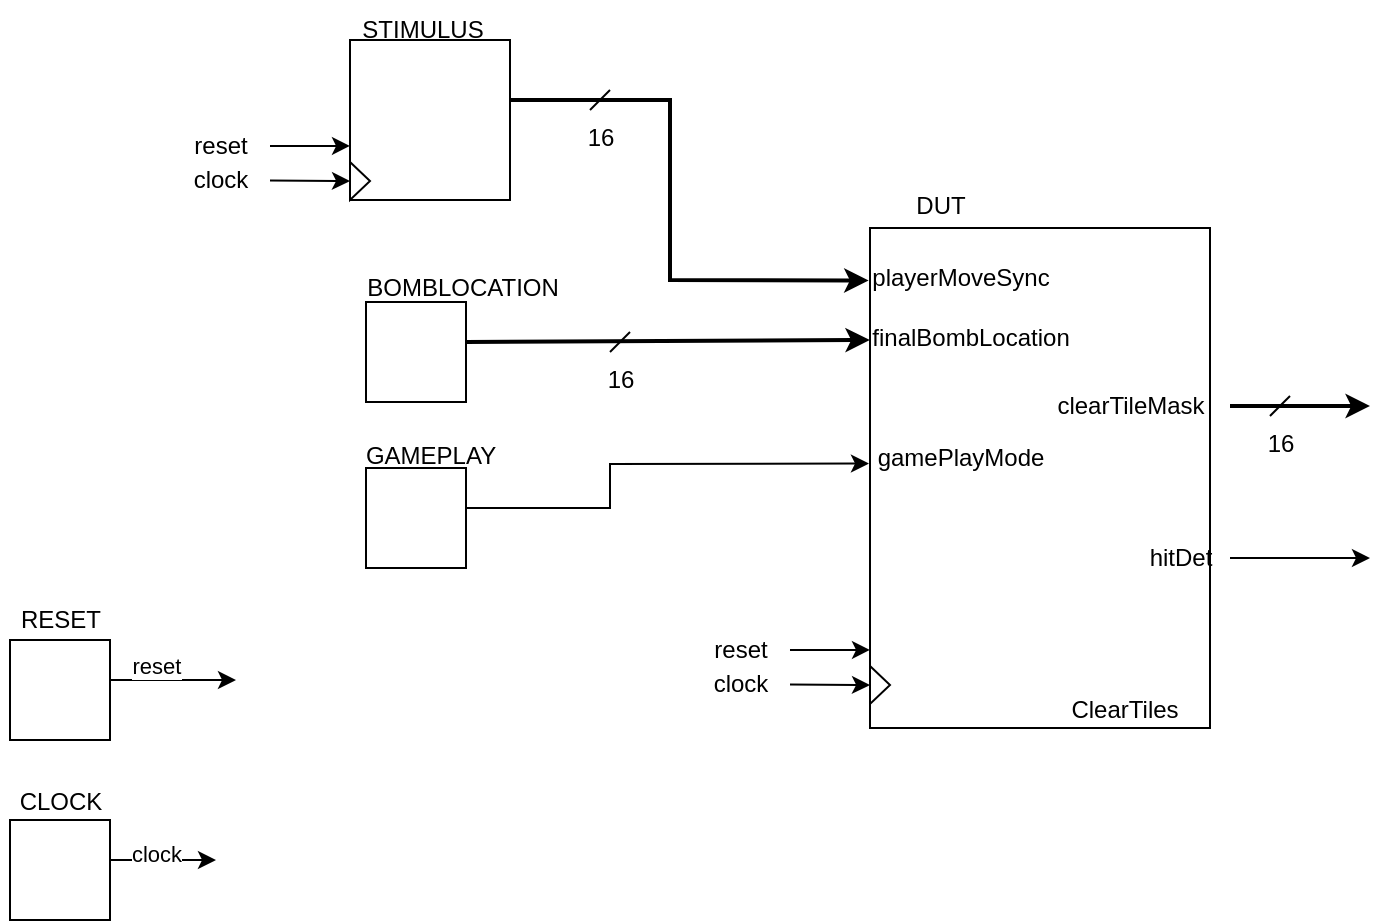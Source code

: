 <mxfile>
    <diagram id="yQEEpM5XhERdsmotUKzd" name="Page-1">
        <mxGraphModel dx="1086" dy="779" grid="1" gridSize="10" guides="1" tooltips="1" connect="1" arrows="1" fold="1" page="1" pageScale="1" pageWidth="1169" pageHeight="827" math="0" shadow="0">
            <root>
                <mxCell id="0"/>
                <mxCell id="1" parent="0"/>
                <mxCell id="22" style="edgeStyle=none;html=1;exitX=0;exitY=0;exitDx=50;exitDy=20;exitPerimeter=0;entryX=0.083;entryY=0.533;entryDx=0;entryDy=0;entryPerimeter=0;strokeWidth=2;" edge="1" parent="1" source="2" target="15">
                    <mxGeometry relative="1" as="geometry"/>
                </mxCell>
                <mxCell id="2" value="" style="externalPins=0;recursiveResize=0;shadow=0;dashed=0;align=center;html=1;strokeWidth=1;shape=mxgraph.rtl.abstract.entity;container=1;collapsible=0;kind=sequential;drawPins=0;left=3;right=2;bottom=0;top=0;" vertex="1" parent="1">
                    <mxGeometry x="425" y="334" width="50" height="50" as="geometry"/>
                </mxCell>
                <mxCell id="3" value="" style="externalPins=0;recursiveResize=0;shadow=0;dashed=0;align=center;html=1;strokeWidth=1;shape=mxgraph.rtl.abstract.entity;container=1;collapsible=0;kind=sequential;drawPins=0;left=3;right=2;bottom=0;top=0;" vertex="1" parent="1">
                    <mxGeometry x="677" y="297" width="170" height="250" as="geometry"/>
                </mxCell>
                <mxCell id="15" value="finalBombLocation" style="text;html=1;align=center;verticalAlign=middle;resizable=0;points=[];autosize=1;strokeColor=none;fillColor=none;" vertex="1" parent="3">
                    <mxGeometry x="-10" y="40" width="120" height="30" as="geometry"/>
                </mxCell>
                <mxCell id="16" value="playerMoveSync" style="text;html=1;align=center;verticalAlign=middle;resizable=0;points=[];autosize=1;strokeColor=none;fillColor=none;" vertex="1" parent="3">
                    <mxGeometry x="-10" y="10" width="110" height="30" as="geometry"/>
                </mxCell>
                <mxCell id="17" value="gamePlayMode" style="text;html=1;align=center;verticalAlign=middle;resizable=0;points=[];autosize=1;strokeColor=none;fillColor=none;" vertex="1" parent="3">
                    <mxGeometry x="-10" y="100" width="110" height="30" as="geometry"/>
                </mxCell>
                <mxCell id="18" value="clearTileMask" style="text;html=1;align=center;verticalAlign=middle;resizable=0;points=[];autosize=1;strokeColor=none;fillColor=none;" vertex="1" parent="3">
                    <mxGeometry x="80" y="74" width="100" height="30" as="geometry"/>
                </mxCell>
                <mxCell id="19" value="hitDet" style="text;html=1;align=center;verticalAlign=middle;resizable=0;points=[];autosize=1;strokeColor=none;fillColor=none;" vertex="1" parent="3">
                    <mxGeometry x="130" y="150" width="50" height="30" as="geometry"/>
                </mxCell>
                <mxCell id="20" value="ClearTiles" style="text;html=1;align=center;verticalAlign=middle;resizable=0;points=[];autosize=1;strokeColor=none;fillColor=none;" vertex="1" parent="3">
                    <mxGeometry x="87" y="226" width="80" height="30" as="geometry"/>
                </mxCell>
                <mxCell id="42" style="edgeStyle=none;rounded=0;html=1;exitX=0;exitY=0;exitDx=50;exitDy=20;exitPerimeter=0;strokeWidth=1;" edge="1" parent="1" source="4">
                    <mxGeometry relative="1" as="geometry">
                        <mxPoint x="360" y="523" as="targetPoint"/>
                    </mxGeometry>
                </mxCell>
                <mxCell id="43" value="reset" style="edgeLabel;html=1;align=center;verticalAlign=middle;resizable=0;points=[];" vertex="1" connectable="0" parent="42">
                    <mxGeometry x="-0.566" y="-1" relative="1" as="geometry">
                        <mxPoint x="9" y="-8" as="offset"/>
                    </mxGeometry>
                </mxCell>
                <mxCell id="4" value="" style="externalPins=0;recursiveResize=0;shadow=0;dashed=0;align=center;html=1;strokeWidth=1;shape=mxgraph.rtl.abstract.entity;container=1;collapsible=0;kind=sequential;drawPins=0;left=3;right=2;bottom=0;top=0;" vertex="1" parent="1">
                    <mxGeometry x="247" y="503" width="50" height="50" as="geometry"/>
                </mxCell>
                <mxCell id="25" style="edgeStyle=none;rounded=0;html=1;exitX=0;exitY=0;exitDx=80;exitDy=30;exitPerimeter=0;entryX=-0.004;entryY=0.105;entryDx=0;entryDy=0;entryPerimeter=0;strokeWidth=2;" edge="1" parent="1" source="5" target="3">
                    <mxGeometry relative="1" as="geometry">
                        <Array as="points">
                            <mxPoint x="577" y="233"/>
                            <mxPoint x="577" y="323"/>
                        </Array>
                    </mxGeometry>
                </mxCell>
                <mxCell id="5" value="" style="externalPins=0;recursiveResize=0;shadow=0;dashed=0;align=center;html=1;strokeWidth=1;shape=mxgraph.rtl.abstract.entity;container=1;collapsible=0;kind=sequential;drawPins=0;left=3;right=2;bottom=0;top=0;" vertex="1" parent="1">
                    <mxGeometry x="417" y="203" width="80" height="80" as="geometry"/>
                </mxCell>
                <mxCell id="26" value="" style="triangle;whiteSpace=wrap;html=1;" vertex="1" parent="5">
                    <mxGeometry y="61" width="10" height="19" as="geometry"/>
                </mxCell>
                <mxCell id="44" style="edgeStyle=none;rounded=0;html=1;exitX=0;exitY=0;exitDx=50;exitDy=20;exitPerimeter=0;strokeWidth=1;" edge="1" parent="1" source="7">
                    <mxGeometry relative="1" as="geometry">
                        <mxPoint x="350" y="613" as="targetPoint"/>
                    </mxGeometry>
                </mxCell>
                <mxCell id="45" value="clock" style="edgeLabel;html=1;align=center;verticalAlign=middle;resizable=0;points=[];" vertex="1" connectable="0" parent="44">
                    <mxGeometry x="0.296" y="-1" relative="1" as="geometry">
                        <mxPoint x="-12" y="-4" as="offset"/>
                    </mxGeometry>
                </mxCell>
                <mxCell id="7" value="" style="externalPins=0;recursiveResize=0;shadow=0;dashed=0;align=center;html=1;strokeWidth=1;shape=mxgraph.rtl.abstract.entity;container=1;collapsible=0;kind=sequential;drawPins=0;left=3;right=2;bottom=0;top=0;" vertex="1" parent="1">
                    <mxGeometry x="247" y="593" width="50" height="50" as="geometry"/>
                </mxCell>
                <mxCell id="8" value="RESET" style="text;html=1;align=center;verticalAlign=middle;resizable=0;points=[];autosize=1;strokeColor=none;fillColor=none;" vertex="1" parent="1">
                    <mxGeometry x="242" y="478" width="60" height="30" as="geometry"/>
                </mxCell>
                <mxCell id="9" value="CLOCK" style="text;html=1;align=center;verticalAlign=middle;resizable=0;points=[];autosize=1;strokeColor=none;fillColor=none;" vertex="1" parent="1">
                    <mxGeometry x="242" y="569" width="60" height="30" as="geometry"/>
                </mxCell>
                <mxCell id="10" value="BOMBLOCATION" style="text;html=1;align=center;verticalAlign=middle;resizable=0;points=[];autosize=1;strokeColor=none;fillColor=none;" vertex="1" parent="1">
                    <mxGeometry x="413" y="312" width="120" height="30" as="geometry"/>
                </mxCell>
                <mxCell id="23" style="edgeStyle=none;html=1;exitX=0;exitY=0;exitDx=50;exitDy=20;exitPerimeter=0;strokeWidth=1;entryX=-0.003;entryY=0.471;entryDx=0;entryDy=0;entryPerimeter=0;rounded=0;" edge="1" parent="1" source="11" target="3">
                    <mxGeometry relative="1" as="geometry">
                        <Array as="points">
                            <mxPoint x="547" y="437"/>
                            <mxPoint x="547" y="415"/>
                        </Array>
                    </mxGeometry>
                </mxCell>
                <mxCell id="11" value="" style="externalPins=0;recursiveResize=0;shadow=0;dashed=0;align=center;html=1;strokeWidth=1;shape=mxgraph.rtl.abstract.entity;container=1;collapsible=0;kind=sequential;drawPins=0;left=3;right=2;bottom=0;top=0;" vertex="1" parent="1">
                    <mxGeometry x="425" y="417" width="50" height="50" as="geometry"/>
                </mxCell>
                <mxCell id="12" value="GAMEPLAY" style="text;html=1;align=center;verticalAlign=middle;resizable=0;points=[];autosize=1;strokeColor=none;fillColor=none;" vertex="1" parent="1">
                    <mxGeometry x="412" y="396" width="90" height="30" as="geometry"/>
                </mxCell>
                <mxCell id="21" value="DUT" style="text;html=1;align=center;verticalAlign=middle;resizable=0;points=[];autosize=1;strokeColor=none;fillColor=none;" vertex="1" parent="1">
                    <mxGeometry x="687" y="271" width="50" height="30" as="geometry"/>
                </mxCell>
                <mxCell id="24" value="STIMULUS" style="text;html=1;align=center;verticalAlign=middle;resizable=0;points=[];autosize=1;strokeColor=none;fillColor=none;" vertex="1" parent="1">
                    <mxGeometry x="413" y="183" width="80" height="30" as="geometry"/>
                </mxCell>
                <mxCell id="29" style="edgeStyle=none;rounded=0;html=1;entryX=0;entryY=0.5;entryDx=0;entryDy=0;strokeWidth=1;" edge="1" parent="1" source="28" target="26">
                    <mxGeometry relative="1" as="geometry"/>
                </mxCell>
                <mxCell id="28" value="clock" style="text;html=1;align=center;verticalAlign=middle;resizable=0;points=[];autosize=1;strokeColor=none;fillColor=none;" vertex="1" parent="1">
                    <mxGeometry x="327" y="258" width="50" height="30" as="geometry"/>
                </mxCell>
                <mxCell id="31" style="edgeStyle=none;rounded=0;html=1;entryX=0;entryY=0.662;entryDx=0;entryDy=0;entryPerimeter=0;strokeWidth=1;" edge="1" parent="1" source="30" target="5">
                    <mxGeometry relative="1" as="geometry"/>
                </mxCell>
                <mxCell id="30" value="reset" style="text;html=1;align=center;verticalAlign=middle;resizable=0;points=[];autosize=1;strokeColor=none;fillColor=none;" vertex="1" parent="1">
                    <mxGeometry x="327" y="241" width="50" height="30" as="geometry"/>
                </mxCell>
                <mxCell id="32" value="" style="triangle;whiteSpace=wrap;html=1;" vertex="1" parent="1">
                    <mxGeometry x="677" y="516" width="10" height="19" as="geometry"/>
                </mxCell>
                <mxCell id="33" style="edgeStyle=none;rounded=0;html=1;entryX=0;entryY=0.5;entryDx=0;entryDy=0;strokeWidth=1;" edge="1" parent="1" source="34" target="32">
                    <mxGeometry relative="1" as="geometry"/>
                </mxCell>
                <mxCell id="34" value="clock" style="text;html=1;align=center;verticalAlign=middle;resizable=0;points=[];autosize=1;strokeColor=none;fillColor=none;" vertex="1" parent="1">
                    <mxGeometry x="587" y="510" width="50" height="30" as="geometry"/>
                </mxCell>
                <mxCell id="35" style="edgeStyle=none;rounded=0;html=1;entryX=0;entryY=0.662;entryDx=0;entryDy=0;entryPerimeter=0;strokeWidth=1;" edge="1" parent="1" source="36">
                    <mxGeometry relative="1" as="geometry">
                        <mxPoint x="677" y="507.96" as="targetPoint"/>
                    </mxGeometry>
                </mxCell>
                <mxCell id="36" value="reset" style="text;html=1;align=center;verticalAlign=middle;resizable=0;points=[];autosize=1;strokeColor=none;fillColor=none;" vertex="1" parent="1">
                    <mxGeometry x="587" y="493" width="50" height="30" as="geometry"/>
                </mxCell>
                <mxCell id="37" value="16" style="verticalLabelPosition=bottom;shadow=0;dashed=0;align=center;html=1;verticalAlign=top;shape=mxgraph.electrical.transmission.bus_width;pointerEvents=1;" vertex="1" parent="1">
                    <mxGeometry x="547" y="349" width="10" height="10" as="geometry"/>
                </mxCell>
                <mxCell id="38" value="16" style="verticalLabelPosition=bottom;shadow=0;dashed=0;align=center;html=1;verticalAlign=top;shape=mxgraph.electrical.transmission.bus_width;pointerEvents=1;" vertex="1" parent="1">
                    <mxGeometry x="537" y="228" width="10" height="10" as="geometry"/>
                </mxCell>
                <mxCell id="39" style="edgeStyle=none;rounded=0;html=1;strokeWidth=2;" edge="1" parent="1" source="18">
                    <mxGeometry relative="1" as="geometry">
                        <mxPoint x="927.0" y="386" as="targetPoint"/>
                    </mxGeometry>
                </mxCell>
                <mxCell id="40" style="edgeStyle=none;rounded=0;html=1;strokeWidth=1;" edge="1" parent="1" source="19">
                    <mxGeometry relative="1" as="geometry">
                        <mxPoint x="927.0" y="462.0" as="targetPoint"/>
                    </mxGeometry>
                </mxCell>
                <mxCell id="41" value="16" style="verticalLabelPosition=bottom;shadow=0;dashed=0;align=center;html=1;verticalAlign=top;shape=mxgraph.electrical.transmission.bus_width;pointerEvents=1;" vertex="1" parent="1">
                    <mxGeometry x="877" y="381" width="10" height="10" as="geometry"/>
                </mxCell>
            </root>
        </mxGraphModel>
    </diagram>
</mxfile>
